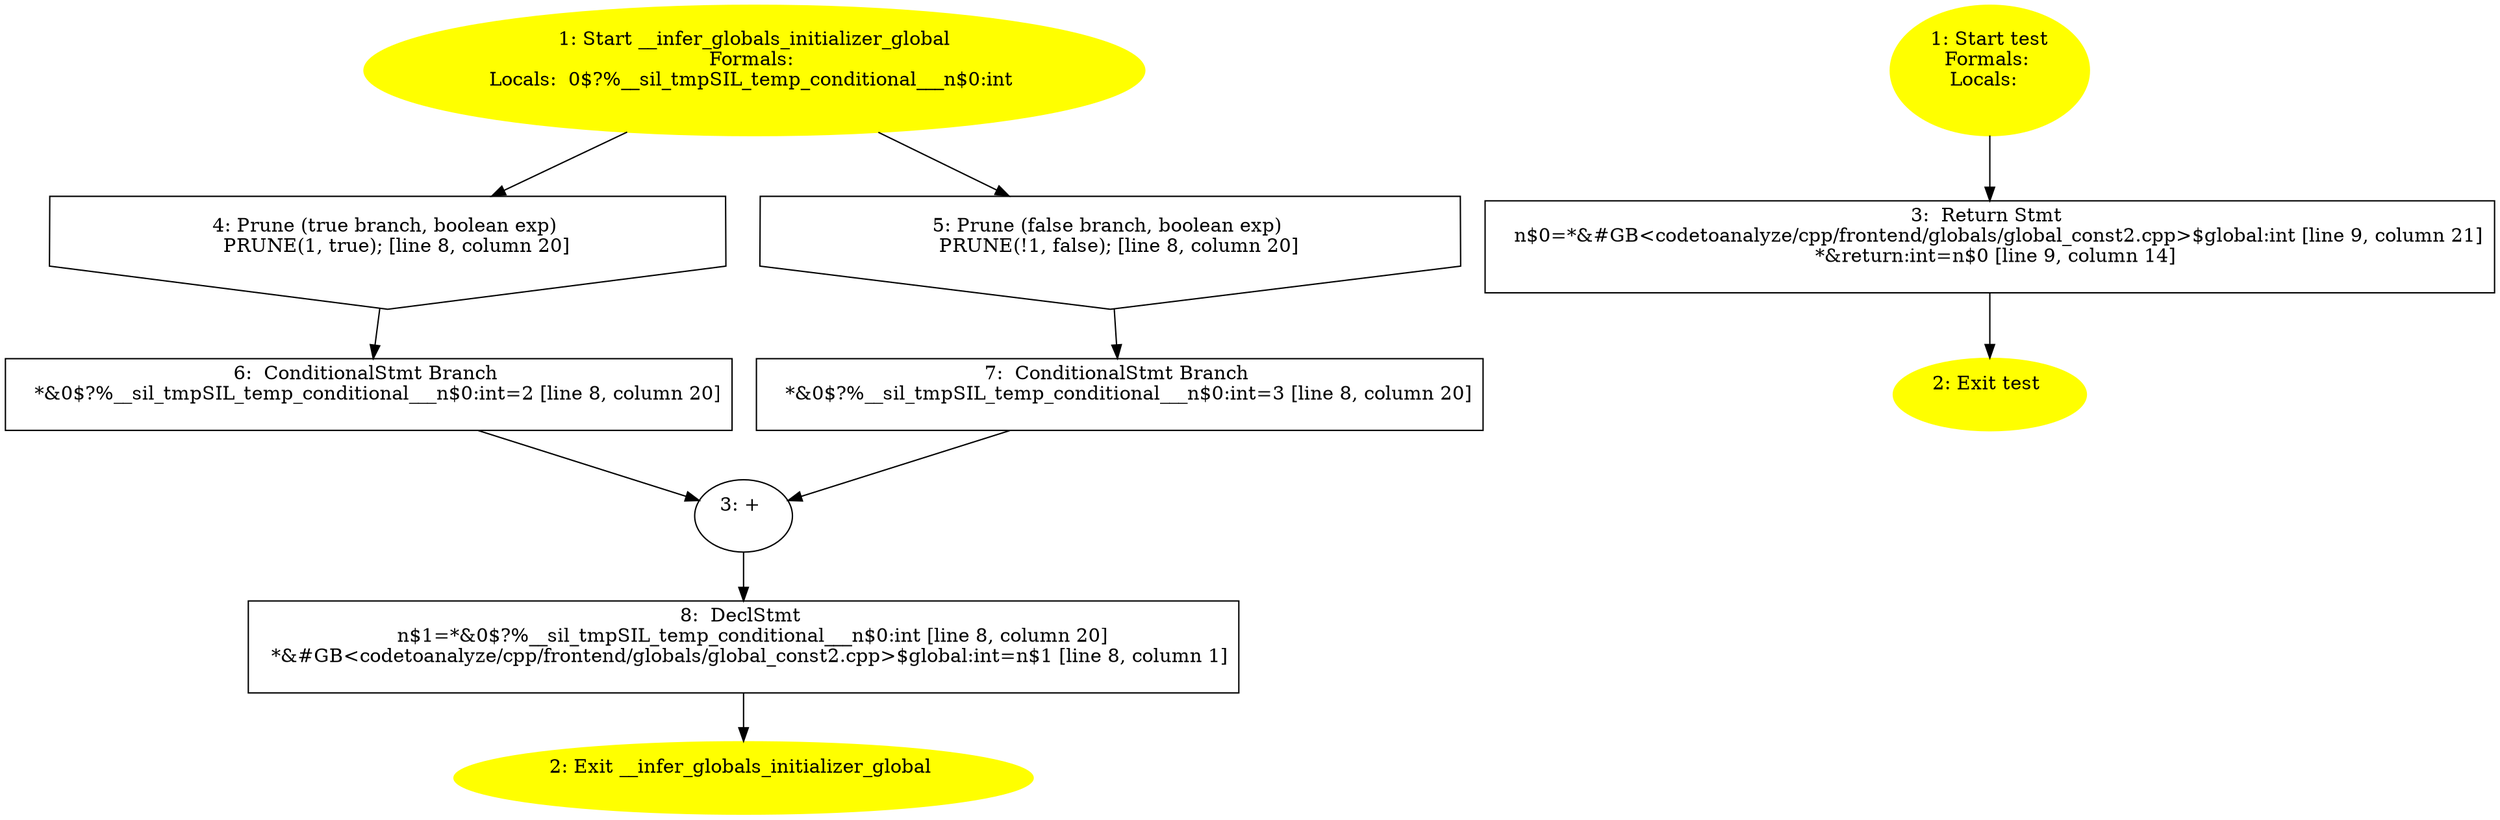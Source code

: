 /* @generated */
digraph cfg {
"__infer_globals_initializer_global.bdc08c089842ce08b974b22a75daf78e_1" [label="1: Start __infer_globals_initializer_global\nFormals: \nLocals:  0$?%__sil_tmpSIL_temp_conditional___n$0:int \n  " color=yellow style=filled]
	

	 "__infer_globals_initializer_global.bdc08c089842ce08b974b22a75daf78e_1" -> "__infer_globals_initializer_global.bdc08c089842ce08b974b22a75daf78e_4" ;
	 "__infer_globals_initializer_global.bdc08c089842ce08b974b22a75daf78e_1" -> "__infer_globals_initializer_global.bdc08c089842ce08b974b22a75daf78e_5" ;
"__infer_globals_initializer_global.bdc08c089842ce08b974b22a75daf78e_2" [label="2: Exit __infer_globals_initializer_global \n  " color=yellow style=filled]
	

"__infer_globals_initializer_global.bdc08c089842ce08b974b22a75daf78e_3" [label="3: + \n  " ]
	

	 "__infer_globals_initializer_global.bdc08c089842ce08b974b22a75daf78e_3" -> "__infer_globals_initializer_global.bdc08c089842ce08b974b22a75daf78e_8" ;
"__infer_globals_initializer_global.bdc08c089842ce08b974b22a75daf78e_4" [label="4: Prune (true branch, boolean exp) \n   PRUNE(1, true); [line 8, column 20]\n " shape="invhouse"]
	

	 "__infer_globals_initializer_global.bdc08c089842ce08b974b22a75daf78e_4" -> "__infer_globals_initializer_global.bdc08c089842ce08b974b22a75daf78e_6" ;
"__infer_globals_initializer_global.bdc08c089842ce08b974b22a75daf78e_5" [label="5: Prune (false branch, boolean exp) \n   PRUNE(!1, false); [line 8, column 20]\n " shape="invhouse"]
	

	 "__infer_globals_initializer_global.bdc08c089842ce08b974b22a75daf78e_5" -> "__infer_globals_initializer_global.bdc08c089842ce08b974b22a75daf78e_7" ;
"__infer_globals_initializer_global.bdc08c089842ce08b974b22a75daf78e_6" [label="6:  ConditionalStmt Branch \n   *&0$?%__sil_tmpSIL_temp_conditional___n$0:int=2 [line 8, column 20]\n " shape="box"]
	

	 "__infer_globals_initializer_global.bdc08c089842ce08b974b22a75daf78e_6" -> "__infer_globals_initializer_global.bdc08c089842ce08b974b22a75daf78e_3" ;
"__infer_globals_initializer_global.bdc08c089842ce08b974b22a75daf78e_7" [label="7:  ConditionalStmt Branch \n   *&0$?%__sil_tmpSIL_temp_conditional___n$0:int=3 [line 8, column 20]\n " shape="box"]
	

	 "__infer_globals_initializer_global.bdc08c089842ce08b974b22a75daf78e_7" -> "__infer_globals_initializer_global.bdc08c089842ce08b974b22a75daf78e_3" ;
"__infer_globals_initializer_global.bdc08c089842ce08b974b22a75daf78e_8" [label="8:  DeclStmt \n   n$1=*&0$?%__sil_tmpSIL_temp_conditional___n$0:int [line 8, column 20]\n  *&#GB<codetoanalyze/cpp/frontend/globals/global_const2.cpp>$global:int=n$1 [line 8, column 1]\n " shape="box"]
	

	 "__infer_globals_initializer_global.bdc08c089842ce08b974b22a75daf78e_8" -> "__infer_globals_initializer_global.bdc08c089842ce08b974b22a75daf78e_2" ;
"test#18241244337164948030.afc14f193ad97442f67ac7183be789bc_1" [label="1: Start test\nFormals: \nLocals:  \n  " color=yellow style=filled]
	

	 "test#18241244337164948030.afc14f193ad97442f67ac7183be789bc_1" -> "test#18241244337164948030.afc14f193ad97442f67ac7183be789bc_3" ;
"test#18241244337164948030.afc14f193ad97442f67ac7183be789bc_2" [label="2: Exit test \n  " color=yellow style=filled]
	

"test#18241244337164948030.afc14f193ad97442f67ac7183be789bc_3" [label="3:  Return Stmt \n   n$0=*&#GB<codetoanalyze/cpp/frontend/globals/global_const2.cpp>$global:int [line 9, column 21]\n  *&return:int=n$0 [line 9, column 14]\n " shape="box"]
	

	 "test#18241244337164948030.afc14f193ad97442f67ac7183be789bc_3" -> "test#18241244337164948030.afc14f193ad97442f67ac7183be789bc_2" ;
}
